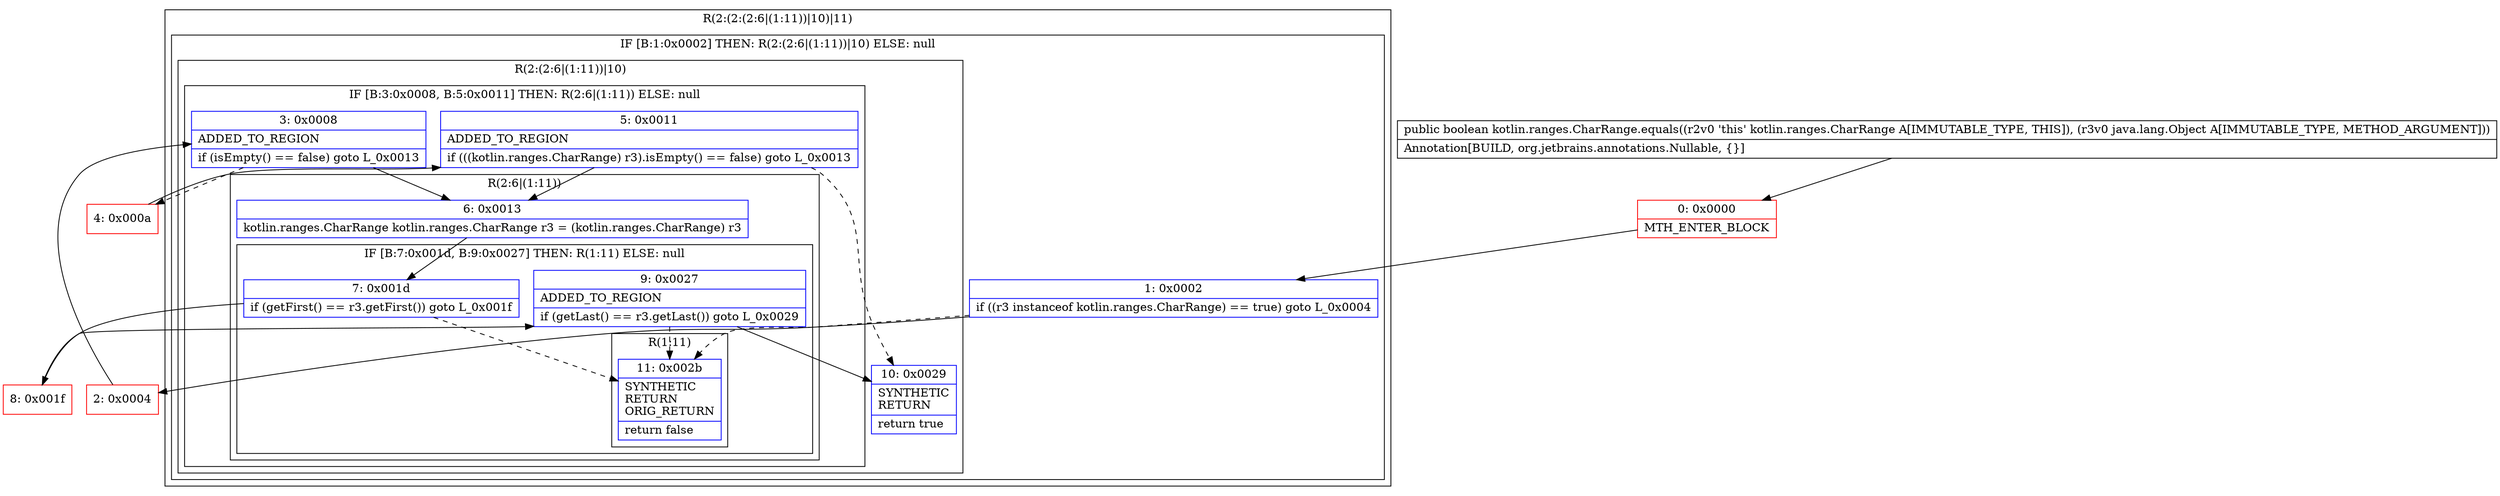 digraph "CFG forkotlin.ranges.CharRange.equals(Ljava\/lang\/Object;)Z" {
subgraph cluster_Region_1021738394 {
label = "R(2:(2:(2:6|(1:11))|10)|11)";
node [shape=record,color=blue];
subgraph cluster_IfRegion_595054802 {
label = "IF [B:1:0x0002] THEN: R(2:(2:6|(1:11))|10) ELSE: null";
node [shape=record,color=blue];
Node_1 [shape=record,label="{1\:\ 0x0002|if ((r3 instanceof kotlin.ranges.CharRange) == true) goto L_0x0004\l}"];
subgraph cluster_Region_297569693 {
label = "R(2:(2:6|(1:11))|10)";
node [shape=record,color=blue];
subgraph cluster_IfRegion_300919014 {
label = "IF [B:3:0x0008, B:5:0x0011] THEN: R(2:6|(1:11)) ELSE: null";
node [shape=record,color=blue];
Node_3 [shape=record,label="{3\:\ 0x0008|ADDED_TO_REGION\l|if (isEmpty() == false) goto L_0x0013\l}"];
Node_5 [shape=record,label="{5\:\ 0x0011|ADDED_TO_REGION\l|if (((kotlin.ranges.CharRange) r3).isEmpty() == false) goto L_0x0013\l}"];
subgraph cluster_Region_1606237468 {
label = "R(2:6|(1:11))";
node [shape=record,color=blue];
Node_6 [shape=record,label="{6\:\ 0x0013|kotlin.ranges.CharRange kotlin.ranges.CharRange r3 = (kotlin.ranges.CharRange) r3\l}"];
subgraph cluster_IfRegion_204538378 {
label = "IF [B:7:0x001d, B:9:0x0027] THEN: R(1:11) ELSE: null";
node [shape=record,color=blue];
Node_7 [shape=record,label="{7\:\ 0x001d|if (getFirst() == r3.getFirst()) goto L_0x001f\l}"];
Node_9 [shape=record,label="{9\:\ 0x0027|ADDED_TO_REGION\l|if (getLast() == r3.getLast()) goto L_0x0029\l}"];
subgraph cluster_Region_510270956 {
label = "R(1:11)";
node [shape=record,color=blue];
Node_11 [shape=record,label="{11\:\ 0x002b|SYNTHETIC\lRETURN\lORIG_RETURN\l|return false\l}"];
}
}
}
}
Node_10 [shape=record,label="{10\:\ 0x0029|SYNTHETIC\lRETURN\l|return true\l}"];
}
}
Node_11 [shape=record,label="{11\:\ 0x002b|SYNTHETIC\lRETURN\lORIG_RETURN\l|return false\l}"];
}
Node_0 [shape=record,color=red,label="{0\:\ 0x0000|MTH_ENTER_BLOCK\l}"];
Node_2 [shape=record,color=red,label="{2\:\ 0x0004}"];
Node_4 [shape=record,color=red,label="{4\:\ 0x000a}"];
Node_8 [shape=record,color=red,label="{8\:\ 0x001f}"];
MethodNode[shape=record,label="{public boolean kotlin.ranges.CharRange.equals((r2v0 'this' kotlin.ranges.CharRange A[IMMUTABLE_TYPE, THIS]), (r3v0 java.lang.Object A[IMMUTABLE_TYPE, METHOD_ARGUMENT]))  | Annotation[BUILD, org.jetbrains.annotations.Nullable, \{\}]\l}"];
MethodNode -> Node_0;
Node_1 -> Node_2;
Node_1 -> Node_11[style=dashed];
Node_3 -> Node_4[style=dashed];
Node_3 -> Node_6;
Node_5 -> Node_6;
Node_5 -> Node_10[style=dashed];
Node_6 -> Node_7;
Node_7 -> Node_8;
Node_7 -> Node_11[style=dashed];
Node_9 -> Node_10;
Node_9 -> Node_11[style=dashed];
Node_0 -> Node_1;
Node_2 -> Node_3;
Node_4 -> Node_5;
Node_8 -> Node_9;
}

